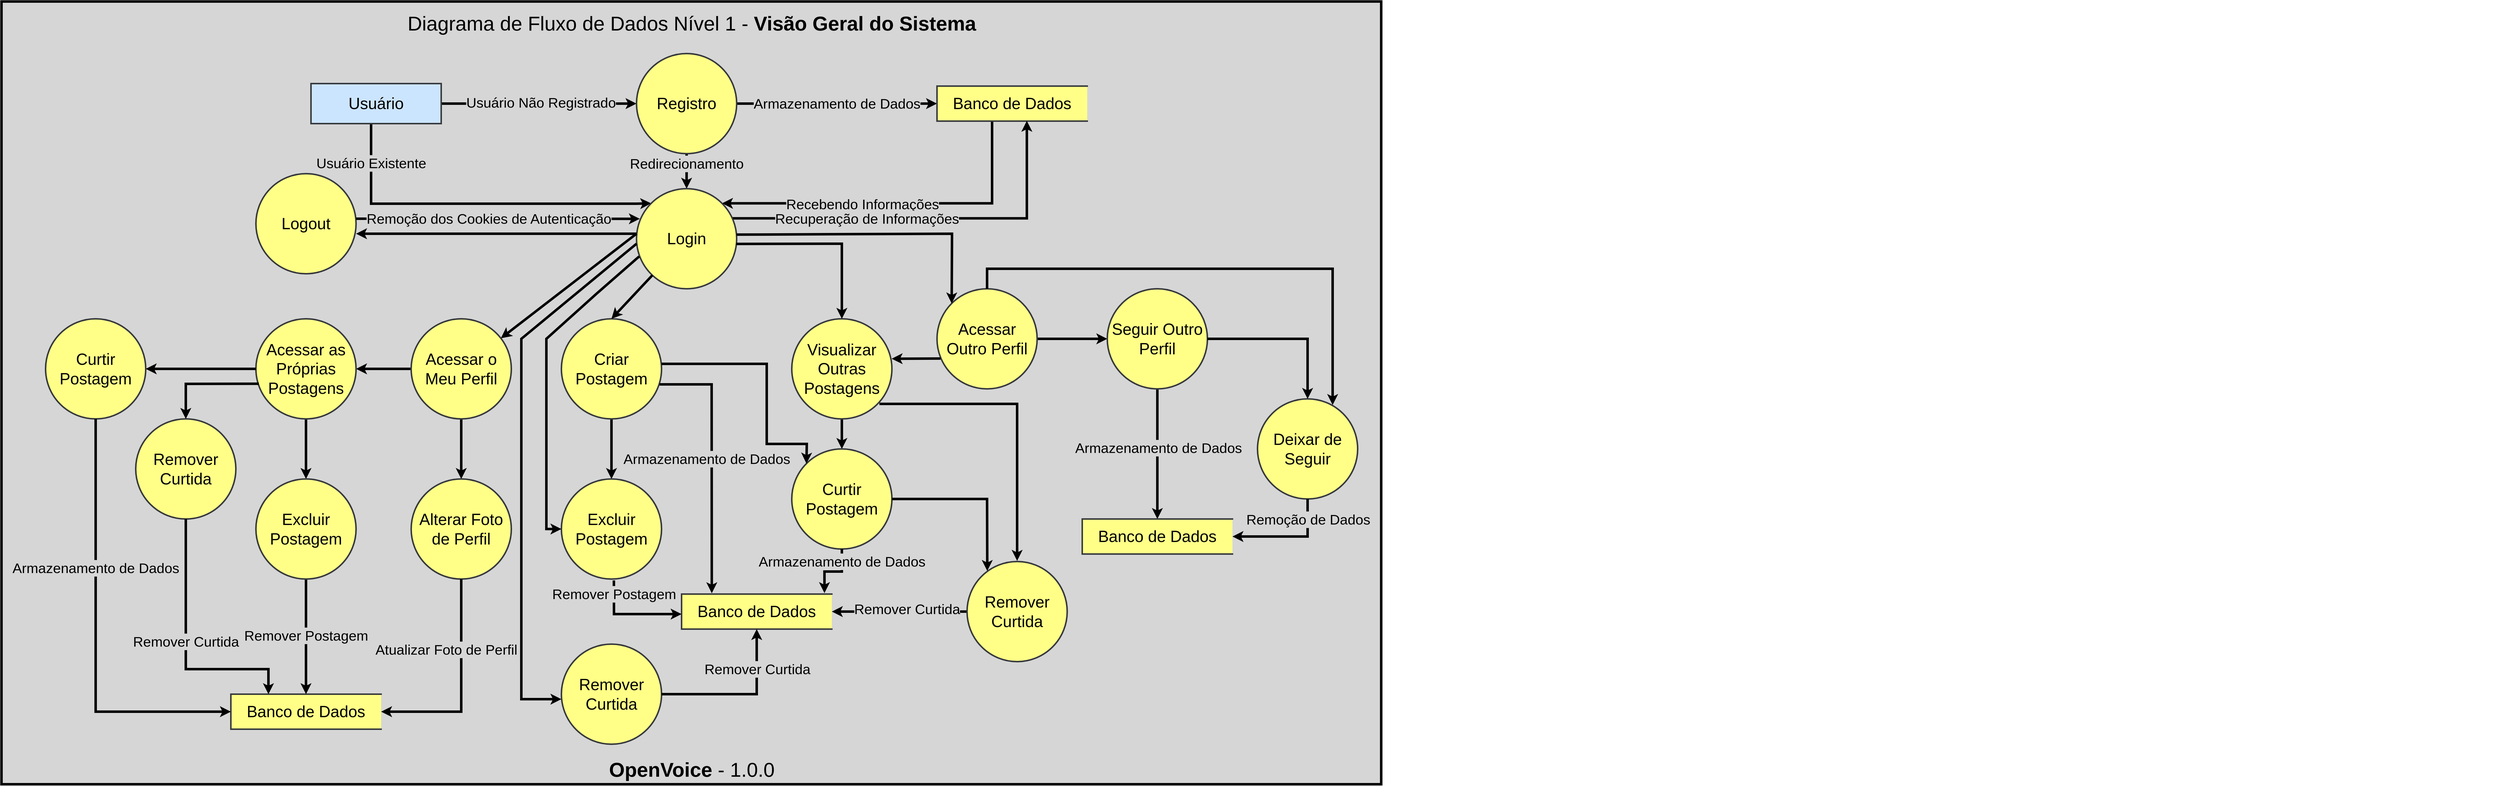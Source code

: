 <mxfile version="24.8.6">
  <diagram name="Page-1" id="aCUoTUS-z-20jltxeiBX">
    <mxGraphModel dx="7520" dy="2530" grid="0" gridSize="10" guides="0" tooltips="1" connect="1" arrows="1" fold="1" page="0" pageScale="1" pageWidth="850" pageHeight="1100" math="0" shadow="0">
      <root>
        <mxCell id="0" />
        <mxCell id="1" parent="0" />
        <mxCell id="vLmUpz1jAhk_XsVfe2ap-39" value="&amp;nbsp;" style="text;whiteSpace=wrap;html=1;" parent="1" vertex="1">
          <mxGeometry x="40" y="10" width="40" height="40" as="geometry" />
        </mxCell>
        <mxCell id="GkCeSSy5X3w6YveUIObA-71" value="&amp;nbsp;" style="text;whiteSpace=wrap;html=1;" parent="1" vertex="1">
          <mxGeometry x="650" y="10" width="40" height="40" as="geometry" />
        </mxCell>
        <mxCell id="jYMbn7naV9_ToD4y-ylr-1" value="" style="group" vertex="1" connectable="0" parent="1">
          <mxGeometry x="-4298" y="-84" width="2755" height="1564" as="geometry" />
        </mxCell>
        <mxCell id="_Yxs-3POZub3MSI0yGSq-4" value="" style="whiteSpace=wrap;html=1;strokeWidth=5;fillColor=#d6d6d6;container=0;" parent="jYMbn7naV9_ToD4y-ylr-1" vertex="1">
          <mxGeometry width="2755" height="1564" as="geometry" />
        </mxCell>
        <mxCell id="GkCeSSy5X3w6YveUIObA-11" style="edgeStyle=orthogonalEdgeStyle;rounded=0;orthogonalLoop=1;jettySize=auto;html=1;entryX=0;entryY=0.5;entryDx=0;entryDy=0;strokeWidth=5;" parent="jYMbn7naV9_ToD4y-ylr-1" source="GkCeSSy5X3w6YveUIObA-8" target="GkCeSSy5X3w6YveUIObA-9" edge="1">
          <mxGeometry relative="1" as="geometry" />
        </mxCell>
        <mxCell id="GkCeSSy5X3w6YveUIObA-12" value="&lt;font style=&quot;font-size: 28px;&quot;&gt;Usuário Não Registrado&lt;br&gt;&lt;/font&gt;" style="edgeLabel;html=1;align=center;verticalAlign=middle;resizable=0;points=[];labelBackgroundColor=#d6d6d6;container=0;" parent="GkCeSSy5X3w6YveUIObA-11" vertex="1" connectable="0">
          <mxGeometry x="0.021" y="2" relative="1" as="geometry">
            <mxPoint as="offset" />
          </mxGeometry>
        </mxCell>
        <mxCell id="GkCeSSy5X3w6YveUIObA-19" style="edgeStyle=orthogonalEdgeStyle;rounded=0;orthogonalLoop=1;jettySize=auto;html=1;entryX=0;entryY=0;entryDx=0;entryDy=0;strokeWidth=5;" parent="jYMbn7naV9_ToD4y-ylr-1" source="GkCeSSy5X3w6YveUIObA-8" target="GkCeSSy5X3w6YveUIObA-16" edge="1">
          <mxGeometry relative="1" as="geometry">
            <mxPoint x="1258" y="464" as="targetPoint" />
            <Array as="points">
              <mxPoint x="738" y="404" />
              <mxPoint x="1268" y="404" />
            </Array>
          </mxGeometry>
        </mxCell>
        <mxCell id="GkCeSSy5X3w6YveUIObA-20" value="&lt;font style=&quot;font-size: 28px;&quot;&gt;Usuário Existente&lt;/font&gt;" style="edgeLabel;html=1;align=center;verticalAlign=middle;resizable=0;points=[];labelBackgroundColor=#d6d6d6;container=0;" parent="GkCeSSy5X3w6YveUIObA-19" vertex="1" connectable="0">
          <mxGeometry x="-0.78" relative="1" as="geometry">
            <mxPoint as="offset" />
          </mxGeometry>
        </mxCell>
        <mxCell id="GkCeSSy5X3w6YveUIObA-8" value="&lt;font style=&quot;font-size: 32px;&quot;&gt;Usuário&lt;/font&gt;" style="html=1;dashed=0;whiteSpace=wrap;strokeWidth=3;fillColor=#cce5ff;strokeColor=#36393d;container=0;" parent="jYMbn7naV9_ToD4y-ylr-1" vertex="1">
          <mxGeometry x="618" y="164" width="260" height="80" as="geometry" />
        </mxCell>
        <mxCell id="GkCeSSy5X3w6YveUIObA-13" style="edgeStyle=orthogonalEdgeStyle;rounded=0;orthogonalLoop=1;jettySize=auto;html=1;entryX=0;entryY=0.5;entryDx=0;entryDy=0;strokeWidth=5;" parent="jYMbn7naV9_ToD4y-ylr-1" source="GkCeSSy5X3w6YveUIObA-9" target="GkCeSSy5X3w6YveUIObA-10" edge="1">
          <mxGeometry relative="1" as="geometry" />
        </mxCell>
        <mxCell id="GkCeSSy5X3w6YveUIObA-14" value="&lt;font style=&quot;font-size: 28px;&quot;&gt;Armazenamento de Dados&lt;/font&gt;" style="edgeLabel;html=1;align=center;verticalAlign=middle;resizable=0;points=[];labelBackgroundColor=#d6d6d6;container=0;" parent="GkCeSSy5X3w6YveUIObA-13" vertex="1" connectable="0">
          <mxGeometry x="-0.002" relative="1" as="geometry">
            <mxPoint as="offset" />
          </mxGeometry>
        </mxCell>
        <mxCell id="GkCeSSy5X3w6YveUIObA-105" style="edgeStyle=orthogonalEdgeStyle;rounded=0;orthogonalLoop=1;jettySize=auto;html=1;entryX=0.5;entryY=0;entryDx=0;entryDy=0;strokeWidth=5;" parent="jYMbn7naV9_ToD4y-ylr-1" source="GkCeSSy5X3w6YveUIObA-9" target="GkCeSSy5X3w6YveUIObA-16" edge="1">
          <mxGeometry relative="1" as="geometry" />
        </mxCell>
        <mxCell id="GkCeSSy5X3w6YveUIObA-106" value="&lt;font style=&quot;font-size: 28px;&quot;&gt;Redirecionamento&lt;/font&gt;" style="edgeLabel;html=1;align=center;verticalAlign=middle;resizable=0;points=[];labelBackgroundColor=#d6d6d6;container=0;" parent="GkCeSSy5X3w6YveUIObA-105" vertex="1" connectable="0">
          <mxGeometry relative="1" as="geometry">
            <mxPoint y="-15" as="offset" />
          </mxGeometry>
        </mxCell>
        <mxCell id="GkCeSSy5X3w6YveUIObA-9" value="&lt;font style=&quot;font-size: 32px;&quot;&gt;Registro&lt;/font&gt;" style="ellipse;whiteSpace=wrap;html=1;aspect=fixed;strokeWidth=3;fillColor=#ffff88;strokeColor=#36393d;container=0;" parent="jYMbn7naV9_ToD4y-ylr-1" vertex="1">
          <mxGeometry x="1268" y="104" width="200" height="200" as="geometry" />
        </mxCell>
        <mxCell id="GkCeSSy5X3w6YveUIObA-23" style="edgeStyle=orthogonalEdgeStyle;rounded=0;orthogonalLoop=1;jettySize=auto;html=1;strokeWidth=5;entryX=1;entryY=0;entryDx=0;entryDy=0;" parent="jYMbn7naV9_ToD4y-ylr-1" source="GkCeSSy5X3w6YveUIObA-10" target="GkCeSSy5X3w6YveUIObA-16" edge="1">
          <mxGeometry relative="1" as="geometry">
            <mxPoint x="1508" y="424" as="targetPoint" />
            <Array as="points">
              <mxPoint x="1978" y="403" />
            </Array>
          </mxGeometry>
        </mxCell>
        <mxCell id="GkCeSSy5X3w6YveUIObA-25" value="&lt;font style=&quot;font-size: 28px;&quot;&gt;Recebendo Informações&lt;/font&gt;" style="edgeLabel;html=1;align=center;verticalAlign=middle;resizable=0;points=[];labelBackgroundColor=#d6d6d6;container=0;" parent="GkCeSSy5X3w6YveUIObA-23" vertex="1" connectable="0">
          <mxGeometry x="0.292" relative="1" as="geometry">
            <mxPoint x="31" y="1" as="offset" />
          </mxGeometry>
        </mxCell>
        <mxCell id="GkCeSSy5X3w6YveUIObA-10" value="&lt;font style=&quot;font-size: 32px;&quot;&gt;Banco de Dados&lt;br&gt;&lt;/font&gt;" style="html=1;dashed=0;whiteSpace=wrap;shape=partialRectangle;right=0;strokeWidth=3;fillColor=#ffff88;strokeColor=#36393d;container=0;" parent="jYMbn7naV9_ToD4y-ylr-1" vertex="1">
          <mxGeometry x="1868" y="169" width="300" height="70" as="geometry" />
        </mxCell>
        <mxCell id="GkCeSSy5X3w6YveUIObA-21" style="edgeStyle=orthogonalEdgeStyle;rounded=0;orthogonalLoop=1;jettySize=auto;html=1;entryX=0.598;entryY=0.991;entryDx=0;entryDy=0;entryPerimeter=0;strokeWidth=5;exitX=0.952;exitY=0.296;exitDx=0;exitDy=0;exitPerimeter=0;" parent="jYMbn7naV9_ToD4y-ylr-1" source="GkCeSSy5X3w6YveUIObA-16" target="GkCeSSy5X3w6YveUIObA-10" edge="1">
          <mxGeometry relative="1" as="geometry">
            <mxPoint x="1938" y="244" as="targetPoint" />
          </mxGeometry>
        </mxCell>
        <mxCell id="GkCeSSy5X3w6YveUIObA-22" value="&lt;font style=&quot;font-size: 28px;&quot;&gt;Recuperação de Informações&lt;br&gt;&lt;/font&gt;" style="edgeLabel;html=1;align=center;verticalAlign=middle;resizable=0;points=[];labelBackgroundColor=#d6d6d6;container=0;" parent="GkCeSSy5X3w6YveUIObA-21" vertex="1" connectable="0">
          <mxGeometry x="-0.402" y="-1" relative="1" as="geometry">
            <mxPoint x="35" as="offset" />
          </mxGeometry>
        </mxCell>
        <mxCell id="GkCeSSy5X3w6YveUIObA-16" value="&lt;font style=&quot;font-size: 32px;&quot;&gt;Login&lt;br&gt;&lt;/font&gt;" style="ellipse;whiteSpace=wrap;html=1;aspect=fixed;strokeWidth=3;fillColor=#ffff88;strokeColor=#36393d;container=0;" parent="jYMbn7naV9_ToD4y-ylr-1" vertex="1">
          <mxGeometry x="1268" y="374" width="200" height="200" as="geometry" />
        </mxCell>
        <mxCell id="GkCeSSy5X3w6YveUIObA-117" style="edgeStyle=orthogonalEdgeStyle;rounded=0;orthogonalLoop=1;jettySize=auto;html=1;strokeWidth=5;" parent="jYMbn7naV9_ToD4y-ylr-1" source="GkCeSSy5X3w6YveUIObA-26" target="GkCeSSy5X3w6YveUIObA-116" edge="1">
          <mxGeometry relative="1" as="geometry" />
        </mxCell>
        <mxCell id="GkCeSSy5X3w6YveUIObA-26" value="&lt;font style=&quot;font-size: 32px;&quot;&gt;Criar Postagem&lt;br&gt;&lt;/font&gt;" style="ellipse;whiteSpace=wrap;html=1;aspect=fixed;strokeWidth=3;fillColor=#ffff88;strokeColor=#36393d;container=0;" parent="jYMbn7naV9_ToD4y-ylr-1" vertex="1">
          <mxGeometry x="1118" y="634" width="200" height="200" as="geometry" />
        </mxCell>
        <mxCell id="GkCeSSy5X3w6YveUIObA-123" style="edgeStyle=orthogonalEdgeStyle;rounded=0;orthogonalLoop=1;jettySize=auto;html=1;entryX=0.5;entryY=0;entryDx=0;entryDy=0;strokeWidth=5;" parent="jYMbn7naV9_ToD4y-ylr-1" source="GkCeSSy5X3w6YveUIObA-27" target="GkCeSSy5X3w6YveUIObA-29" edge="1">
          <mxGeometry relative="1" as="geometry" />
        </mxCell>
        <mxCell id="GkCeSSy5X3w6YveUIObA-27" value="&lt;font style=&quot;font-size: 32px;&quot;&gt;Visualizar Outras Postagens &lt;br&gt;&lt;/font&gt;" style="ellipse;whiteSpace=wrap;html=1;aspect=fixed;strokeWidth=3;fillColor=#ffff88;strokeColor=#36393d;container=0;" parent="jYMbn7naV9_ToD4y-ylr-1" vertex="1">
          <mxGeometry x="1578" y="634" width="200" height="200" as="geometry" />
        </mxCell>
        <mxCell id="GkCeSSy5X3w6YveUIObA-29" value="&lt;font style=&quot;font-size: 32px;&quot;&gt;Curtir Postagem&lt;br&gt;&lt;/font&gt;" style="ellipse;whiteSpace=wrap;html=1;aspect=fixed;strokeWidth=3;fillColor=#ffff88;strokeColor=#36393d;container=0;" parent="jYMbn7naV9_ToD4y-ylr-1" vertex="1">
          <mxGeometry x="1578" y="894" width="200" height="200" as="geometry" />
        </mxCell>
        <mxCell id="GkCeSSy5X3w6YveUIObA-45" style="edgeStyle=orthogonalEdgeStyle;rounded=0;orthogonalLoop=1;jettySize=auto;html=1;entryX=1;entryY=0.5;entryDx=0;entryDy=0;strokeWidth=5;" parent="jYMbn7naV9_ToD4y-ylr-1" source="GkCeSSy5X3w6YveUIObA-30" target="GkCeSSy5X3w6YveUIObA-31" edge="1">
          <mxGeometry relative="1" as="geometry" />
        </mxCell>
        <mxCell id="GkCeSSy5X3w6YveUIObA-46" value="&lt;font style=&quot;font-size: 28px;&quot;&gt;Remover Curtida&lt;br&gt;&lt;/font&gt;" style="edgeLabel;html=1;align=center;verticalAlign=middle;resizable=0;points=[];labelBackgroundColor=#d6d6d6;container=0;" parent="GkCeSSy5X3w6YveUIObA-45" vertex="1" connectable="0">
          <mxGeometry x="-0.013" y="1" relative="1" as="geometry">
            <mxPoint x="13" y="-6" as="offset" />
          </mxGeometry>
        </mxCell>
        <mxCell id="GkCeSSy5X3w6YveUIObA-30" value="&lt;font style=&quot;font-size: 32px;&quot;&gt;Remover Curtida&lt;br&gt;&lt;/font&gt;" style="ellipse;whiteSpace=wrap;html=1;aspect=fixed;strokeWidth=3;fillColor=#ffff88;strokeColor=#36393d;container=0;" parent="jYMbn7naV9_ToD4y-ylr-1" vertex="1">
          <mxGeometry x="1928" y="1119" width="200" height="200" as="geometry" />
        </mxCell>
        <mxCell id="GkCeSSy5X3w6YveUIObA-31" value="&lt;font style=&quot;font-size: 32px;&quot;&gt;Banco de Dados&lt;br&gt;&lt;/font&gt;" style="html=1;dashed=0;whiteSpace=wrap;shape=partialRectangle;right=0;strokeWidth=3;fillColor=#ffff88;strokeColor=#36393d;container=0;" parent="jYMbn7naV9_ToD4y-ylr-1" vertex="1">
          <mxGeometry x="1358" y="1184" width="300" height="70" as="geometry" />
        </mxCell>
        <mxCell id="GkCeSSy5X3w6YveUIObA-37" value="" style="endArrow=classic;html=1;rounded=0;entryX=0.201;entryY=-0.024;entryDx=0;entryDy=0;entryPerimeter=0;exitX=0.98;exitY=0.655;exitDx=0;exitDy=0;exitPerimeter=0;strokeWidth=5;" parent="jYMbn7naV9_ToD4y-ylr-1" source="GkCeSSy5X3w6YveUIObA-26" target="GkCeSSy5X3w6YveUIObA-31" edge="1">
          <mxGeometry width="50" height="50" relative="1" as="geometry">
            <mxPoint x="1258" y="934" as="sourcePoint" />
            <mxPoint x="1308" y="884" as="targetPoint" />
            <Array as="points">
              <mxPoint x="1418" y="765" />
            </Array>
          </mxGeometry>
        </mxCell>
        <mxCell id="GkCeSSy5X3w6YveUIObA-40" value="&lt;font style=&quot;font-size: 28px;&quot;&gt;Armazenamento de Dados&lt;br&gt;&lt;/font&gt;" style="edgeLabel;html=1;align=center;verticalAlign=middle;resizable=0;points=[];labelBackgroundColor=#d6d6d6;container=0;" parent="GkCeSSy5X3w6YveUIObA-37" vertex="1" connectable="0">
          <mxGeometry x="-0.341" y="1" relative="1" as="geometry">
            <mxPoint x="-11" y="81" as="offset" />
          </mxGeometry>
        </mxCell>
        <mxCell id="GkCeSSy5X3w6YveUIObA-42" value="" style="endArrow=none;html=1;rounded=0;entryX=0.997;entryY=0.552;entryDx=0;entryDy=0;exitX=0.5;exitY=0;exitDx=0;exitDy=0;endFill=0;startArrow=classic;startFill=1;strokeWidth=5;entryPerimeter=0;" parent="jYMbn7naV9_ToD4y-ylr-1" source="GkCeSSy5X3w6YveUIObA-27" target="GkCeSSy5X3w6YveUIObA-16" edge="1">
          <mxGeometry width="50" height="50" relative="1" as="geometry">
            <mxPoint x="1528" y="624" as="sourcePoint" />
            <mxPoint x="1578" y="574" as="targetPoint" />
            <Array as="points">
              <mxPoint x="1678" y="484" />
            </Array>
          </mxGeometry>
        </mxCell>
        <mxCell id="GkCeSSy5X3w6YveUIObA-67" style="edgeStyle=orthogonalEdgeStyle;rounded=0;orthogonalLoop=1;jettySize=auto;html=1;entryX=0;entryY=0.5;entryDx=0;entryDy=0;strokeWidth=5;" parent="jYMbn7naV9_ToD4y-ylr-1" source="GkCeSSy5X3w6YveUIObA-56" target="GkCeSSy5X3w6YveUIObA-59" edge="1">
          <mxGeometry relative="1" as="geometry" />
        </mxCell>
        <mxCell id="GkCeSSy5X3w6YveUIObA-56" value="&lt;font style=&quot;font-size: 32px;&quot;&gt;Acessar Outro Perfil&lt;br&gt;&lt;/font&gt;" style="ellipse;whiteSpace=wrap;html=1;aspect=fixed;strokeWidth=3;fillColor=#ffff88;strokeColor=#36393d;container=0;" parent="jYMbn7naV9_ToD4y-ylr-1" vertex="1">
          <mxGeometry x="1868" y="574" width="200" height="200" as="geometry" />
        </mxCell>
        <mxCell id="GkCeSSy5X3w6YveUIObA-57" value="" style="endArrow=none;html=1;rounded=0;startArrow=classic;startFill=1;entryX=0.999;entryY=0.459;entryDx=0;entryDy=0;entryPerimeter=0;exitX=0;exitY=0;exitDx=0;exitDy=0;strokeWidth=5;" parent="jYMbn7naV9_ToD4y-ylr-1" source="GkCeSSy5X3w6YveUIObA-56" target="GkCeSSy5X3w6YveUIObA-16" edge="1">
          <mxGeometry width="50" height="50" relative="1" as="geometry">
            <mxPoint x="1876" y="634" as="sourcePoint" />
            <mxPoint x="1468" y="474" as="targetPoint" />
            <Array as="points">
              <mxPoint x="1898" y="464" />
            </Array>
          </mxGeometry>
        </mxCell>
        <mxCell id="GkCeSSy5X3w6YveUIObA-58" value="" style="endArrow=classic;html=1;rounded=0;exitX=0.035;exitY=0.697;exitDx=0;exitDy=0;entryX=0.997;entryY=0.399;entryDx=0;entryDy=0;entryPerimeter=0;exitPerimeter=0;strokeWidth=5;" parent="jYMbn7naV9_ToD4y-ylr-1" source="GkCeSSy5X3w6YveUIObA-56" target="GkCeSSy5X3w6YveUIObA-27" edge="1">
          <mxGeometry width="50" height="50" relative="1" as="geometry">
            <mxPoint x="1788" y="704" as="sourcePoint" />
            <mxPoint x="1748" y="634" as="targetPoint" />
          </mxGeometry>
        </mxCell>
        <mxCell id="GkCeSSy5X3w6YveUIObA-62" style="edgeStyle=orthogonalEdgeStyle;rounded=0;orthogonalLoop=1;jettySize=auto;html=1;entryX=0.5;entryY=0;entryDx=0;entryDy=0;strokeWidth=5;" parent="jYMbn7naV9_ToD4y-ylr-1" source="GkCeSSy5X3w6YveUIObA-59" target="GkCeSSy5X3w6YveUIObA-61" edge="1">
          <mxGeometry relative="1" as="geometry" />
        </mxCell>
        <mxCell id="GkCeSSy5X3w6YveUIObA-63" value="&lt;font style=&quot;font-size: 28px;&quot;&gt;Armazenamento de Dados&lt;br&gt;&lt;/font&gt;" style="edgeLabel;html=1;align=center;verticalAlign=middle;resizable=0;points=[];labelBackgroundColor=#d6d6d6;container=0;" parent="GkCeSSy5X3w6YveUIObA-62" vertex="1" connectable="0">
          <mxGeometry x="-0.098" y="2" relative="1" as="geometry">
            <mxPoint as="offset" />
          </mxGeometry>
        </mxCell>
        <mxCell id="GkCeSSy5X3w6YveUIObA-59" value="&lt;font style=&quot;font-size: 32px;&quot;&gt;Seguir Outro Perfil&lt;br&gt;&lt;/font&gt;" style="ellipse;whiteSpace=wrap;html=1;aspect=fixed;strokeWidth=3;fillColor=#ffff88;strokeColor=#36393d;container=0;" parent="jYMbn7naV9_ToD4y-ylr-1" vertex="1">
          <mxGeometry x="2208" y="574" width="200" height="200" as="geometry" />
        </mxCell>
        <mxCell id="GkCeSSy5X3w6YveUIObA-60" value="&lt;font style=&quot;font-size: 32px;&quot;&gt;Deixar de Seguir&lt;br&gt;&lt;/font&gt;" style="ellipse;whiteSpace=wrap;html=1;aspect=fixed;strokeWidth=3;fillColor=#ffff88;strokeColor=#36393d;container=0;" parent="jYMbn7naV9_ToD4y-ylr-1" vertex="1">
          <mxGeometry x="2508" y="794" width="200" height="200" as="geometry" />
        </mxCell>
        <mxCell id="GkCeSSy5X3w6YveUIObA-61" value="&lt;font style=&quot;font-size: 32px;&quot;&gt;Banco de Dados&lt;br&gt;&lt;/font&gt;" style="html=1;dashed=0;whiteSpace=wrap;shape=partialRectangle;right=0;strokeWidth=3;fillColor=#ffff88;strokeColor=#36393d;container=0;" parent="jYMbn7naV9_ToD4y-ylr-1" vertex="1">
          <mxGeometry x="2158" y="1034" width="300" height="70" as="geometry" />
        </mxCell>
        <mxCell id="GkCeSSy5X3w6YveUIObA-68" value="" style="endArrow=classic;html=1;rounded=0;exitX=1;exitY=0.5;exitDx=0;exitDy=0;entryX=0.5;entryY=0;entryDx=0;entryDy=0;strokeWidth=5;" parent="jYMbn7naV9_ToD4y-ylr-1" source="GkCeSSy5X3w6YveUIObA-59" target="GkCeSSy5X3w6YveUIObA-60" edge="1">
          <mxGeometry width="50" height="50" relative="1" as="geometry">
            <mxPoint x="2558" y="694" as="sourcePoint" />
            <mxPoint x="2608" y="644" as="targetPoint" />
            <Array as="points">
              <mxPoint x="2608" y="674" />
            </Array>
          </mxGeometry>
        </mxCell>
        <mxCell id="GkCeSSy5X3w6YveUIObA-69" value="" style="endArrow=classic;html=1;rounded=0;entryX=1;entryY=0.5;entryDx=0;entryDy=0;exitX=0.5;exitY=1;exitDx=0;exitDy=0;strokeWidth=5;" parent="jYMbn7naV9_ToD4y-ylr-1" source="GkCeSSy5X3w6YveUIObA-60" target="GkCeSSy5X3w6YveUIObA-61" edge="1">
          <mxGeometry width="50" height="50" relative="1" as="geometry">
            <mxPoint x="2568" y="1094" as="sourcePoint" />
            <mxPoint x="2618" y="1044" as="targetPoint" />
            <Array as="points">
              <mxPoint x="2608" y="1069" />
            </Array>
          </mxGeometry>
        </mxCell>
        <mxCell id="GkCeSSy5X3w6YveUIObA-70" value="&lt;font style=&quot;font-size: 28px;&quot;&gt;Remoção de Dados&lt;br&gt;&lt;/font&gt;" style="edgeLabel;html=1;align=center;verticalAlign=middle;resizable=0;points=[];labelBackgroundColor=#d6d6d6;container=0;" parent="GkCeSSy5X3w6YveUIObA-69" vertex="1" connectable="0">
          <mxGeometry x="-0.636" y="1" relative="1" as="geometry">
            <mxPoint as="offset" />
          </mxGeometry>
        </mxCell>
        <mxCell id="GkCeSSy5X3w6YveUIObA-80" style="edgeStyle=orthogonalEdgeStyle;rounded=0;orthogonalLoop=1;jettySize=auto;html=1;entryX=0.5;entryY=0;entryDx=0;entryDy=0;strokeWidth=5;" parent="jYMbn7naV9_ToD4y-ylr-1" source="GkCeSSy5X3w6YveUIObA-72" target="GkCeSSy5X3w6YveUIObA-75" edge="1">
          <mxGeometry relative="1" as="geometry" />
        </mxCell>
        <mxCell id="GkCeSSy5X3w6YveUIObA-84" style="edgeStyle=orthogonalEdgeStyle;rounded=0;orthogonalLoop=1;jettySize=auto;html=1;entryX=1;entryY=0.5;entryDx=0;entryDy=0;strokeWidth=5;" parent="jYMbn7naV9_ToD4y-ylr-1" source="GkCeSSy5X3w6YveUIObA-72" target="GkCeSSy5X3w6YveUIObA-73" edge="1">
          <mxGeometry relative="1" as="geometry" />
        </mxCell>
        <mxCell id="GkCeSSy5X3w6YveUIObA-72" value="&lt;font style=&quot;font-size: 32px;&quot;&gt;Acessar o Meu Perfil&lt;/font&gt;" style="ellipse;whiteSpace=wrap;html=1;aspect=fixed;strokeWidth=3;fillColor=#ffff88;strokeColor=#36393d;container=0;" parent="jYMbn7naV9_ToD4y-ylr-1" vertex="1">
          <mxGeometry x="818" y="634" width="200" height="200" as="geometry" />
        </mxCell>
        <mxCell id="GkCeSSy5X3w6YveUIObA-89" style="edgeStyle=orthogonalEdgeStyle;rounded=0;orthogonalLoop=1;jettySize=auto;html=1;entryX=0.5;entryY=0;entryDx=0;entryDy=0;strokeWidth=5;" parent="jYMbn7naV9_ToD4y-ylr-1" source="GkCeSSy5X3w6YveUIObA-73" target="GkCeSSy5X3w6YveUIObA-88" edge="1">
          <mxGeometry relative="1" as="geometry" />
        </mxCell>
        <mxCell id="GkCeSSy5X3w6YveUIObA-73" value="&lt;font style=&quot;font-size: 32px;&quot;&gt;Acessar&lt;/font&gt;&lt;font style=&quot;font-size: 32px;&quot;&gt; as Próprias Postagens&lt;br&gt;&lt;/font&gt;" style="ellipse;whiteSpace=wrap;html=1;aspect=fixed;strokeWidth=3;fillColor=#ffff88;strokeColor=#36393d;container=0;" parent="jYMbn7naV9_ToD4y-ylr-1" vertex="1">
          <mxGeometry x="508" y="634" width="200" height="200" as="geometry" />
        </mxCell>
        <mxCell id="GkCeSSy5X3w6YveUIObA-74" value="&lt;font style=&quot;font-size: 32px;&quot;&gt;Banco de Dados&lt;br&gt;&lt;/font&gt;" style="html=1;dashed=0;whiteSpace=wrap;shape=partialRectangle;right=0;strokeWidth=3;fillColor=#ffff88;strokeColor=#36393d;container=0;" parent="jYMbn7naV9_ToD4y-ylr-1" vertex="1">
          <mxGeometry x="458" y="1384" width="300" height="70" as="geometry" />
        </mxCell>
        <mxCell id="GkCeSSy5X3w6YveUIObA-75" value="&lt;font style=&quot;font-size: 32px;&quot;&gt;Alterar Foto de Perfil&lt;br&gt;&lt;/font&gt;" style="ellipse;whiteSpace=wrap;html=1;aspect=fixed;strokeWidth=3;fillColor=#ffff88;strokeColor=#36393d;container=0;" parent="jYMbn7naV9_ToD4y-ylr-1" vertex="1">
          <mxGeometry x="818" y="954" width="200" height="200" as="geometry" />
        </mxCell>
        <mxCell id="GkCeSSy5X3w6YveUIObA-76" value="&lt;font style=&quot;font-size: 32px;&quot;&gt;Curtir Postagem&lt;br&gt;&lt;/font&gt;" style="ellipse;whiteSpace=wrap;html=1;aspect=fixed;strokeWidth=3;fillColor=#ffff88;strokeColor=#36393d;container=0;" parent="jYMbn7naV9_ToD4y-ylr-1" vertex="1">
          <mxGeometry x="88" y="634" width="200" height="200" as="geometry" />
        </mxCell>
        <mxCell id="GkCeSSy5X3w6YveUIObA-77" value="&lt;font style=&quot;font-size: 32px;&quot;&gt;Remover Curtida&lt;br&gt;&lt;/font&gt;" style="ellipse;whiteSpace=wrap;html=1;aspect=fixed;strokeWidth=3;fillColor=#ffff88;strokeColor=#36393d;container=0;" parent="jYMbn7naV9_ToD4y-ylr-1" vertex="1">
          <mxGeometry x="268" y="834" width="200" height="200" as="geometry" />
        </mxCell>
        <mxCell id="GkCeSSy5X3w6YveUIObA-78" value="" style="endArrow=classic;html=1;rounded=0;strokeWidth=5;" parent="jYMbn7naV9_ToD4y-ylr-1" target="GkCeSSy5X3w6YveUIObA-72" edge="1">
          <mxGeometry width="50" height="50" relative="1" as="geometry">
            <mxPoint x="1268" y="464" as="sourcePoint" />
            <mxPoint x="1108" y="564" as="targetPoint" />
          </mxGeometry>
        </mxCell>
        <mxCell id="GkCeSSy5X3w6YveUIObA-90" style="edgeStyle=orthogonalEdgeStyle;rounded=0;orthogonalLoop=1;jettySize=auto;html=1;entryX=0.5;entryY=0;entryDx=0;entryDy=0;strokeWidth=5;" parent="jYMbn7naV9_ToD4y-ylr-1" source="GkCeSSy5X3w6YveUIObA-88" target="GkCeSSy5X3w6YveUIObA-74" edge="1">
          <mxGeometry relative="1" as="geometry" />
        </mxCell>
        <mxCell id="GkCeSSy5X3w6YveUIObA-91" value="&lt;font style=&quot;font-size: 28px;&quot;&gt;Remover Postagem&lt;/font&gt;" style="edgeLabel;html=1;align=center;verticalAlign=middle;resizable=0;points=[];labelBackgroundColor=#d6d6d6;container=0;" parent="GkCeSSy5X3w6YveUIObA-90" vertex="1" connectable="0">
          <mxGeometry x="-0.02" y="-2" relative="1" as="geometry">
            <mxPoint x="2" as="offset" />
          </mxGeometry>
        </mxCell>
        <mxCell id="GkCeSSy5X3w6YveUIObA-88" value="&lt;font style=&quot;font-size: 32px;&quot;&gt;Excluir Postagem&lt;br&gt;&lt;/font&gt;" style="ellipse;whiteSpace=wrap;html=1;aspect=fixed;strokeWidth=3;fillColor=#ffff88;strokeColor=#36393d;container=0;" parent="jYMbn7naV9_ToD4y-ylr-1" vertex="1">
          <mxGeometry x="508" y="954" width="200" height="200" as="geometry" />
        </mxCell>
        <mxCell id="GkCeSSy5X3w6YveUIObA-93" value="" style="endArrow=none;html=1;rounded=0;entryX=0.5;entryY=1;entryDx=0;entryDy=0;exitX=1;exitY=0.5;exitDx=0;exitDy=0;startArrow=classic;startFill=1;strokeWidth=5;" parent="jYMbn7naV9_ToD4y-ylr-1" source="GkCeSSy5X3w6YveUIObA-74" target="GkCeSSy5X3w6YveUIObA-75" edge="1">
          <mxGeometry width="50" height="50" relative="1" as="geometry">
            <mxPoint x="838" y="1424" as="sourcePoint" />
            <mxPoint x="888" y="1374" as="targetPoint" />
            <Array as="points">
              <mxPoint x="918" y="1419" />
            </Array>
          </mxGeometry>
        </mxCell>
        <mxCell id="GkCeSSy5X3w6YveUIObA-94" value="&lt;font style=&quot;font-size: 28px;&quot;&gt;Atualizar Foto de Perfil&lt;br&gt;&lt;/font&gt;" style="edgeLabel;html=1;align=center;verticalAlign=middle;resizable=0;points=[];labelBackgroundColor=#d6d6d6;container=0;" parent="GkCeSSy5X3w6YveUIObA-93" vertex="1" connectable="0">
          <mxGeometry x="0.401" y="-1" relative="1" as="geometry">
            <mxPoint x="-31" y="13" as="offset" />
          </mxGeometry>
        </mxCell>
        <mxCell id="GkCeSSy5X3w6YveUIObA-95" value="" style="endArrow=none;html=1;rounded=0;endFill=0;startArrow=classic;startFill=1;strokeWidth=5;" parent="jYMbn7naV9_ToD4y-ylr-1" source="GkCeSSy5X3w6YveUIObA-76" target="GkCeSSy5X3w6YveUIObA-73" edge="1">
          <mxGeometry width="50" height="50" relative="1" as="geometry">
            <mxPoint x="398" y="844" as="sourcePoint" />
            <mxPoint x="448" y="794" as="targetPoint" />
          </mxGeometry>
        </mxCell>
        <mxCell id="GkCeSSy5X3w6YveUIObA-101" value="&lt;font style=&quot;font-size: 32px;&quot;&gt;Logout&lt;/font&gt;" style="ellipse;whiteSpace=wrap;html=1;aspect=fixed;strokeWidth=3;fillColor=#ffff88;strokeColor=#36393d;container=0;" parent="jYMbn7naV9_ToD4y-ylr-1" vertex="1">
          <mxGeometry x="508" y="344" width="200" height="200" as="geometry" />
        </mxCell>
        <mxCell id="GkCeSSy5X3w6YveUIObA-102" value="" style="endArrow=classic;html=1;rounded=0;entryX=1;entryY=0.6;entryDx=0;entryDy=0;entryPerimeter=0;strokeWidth=5;" parent="jYMbn7naV9_ToD4y-ylr-1" target="GkCeSSy5X3w6YveUIObA-101" edge="1">
          <mxGeometry width="50" height="50" relative="1" as="geometry">
            <mxPoint x="1268" y="464" as="sourcePoint" />
            <mxPoint x="828" y="474" as="targetPoint" />
          </mxGeometry>
        </mxCell>
        <mxCell id="GkCeSSy5X3w6YveUIObA-103" value="" style="endArrow=classic;html=1;rounded=0;exitX=1;exitY=0.45;exitDx=0;exitDy=0;exitPerimeter=0;entryX=0.033;entryY=0.301;entryDx=0;entryDy=0;entryPerimeter=0;strokeWidth=5;" parent="jYMbn7naV9_ToD4y-ylr-1" source="GkCeSSy5X3w6YveUIObA-101" target="GkCeSSy5X3w6YveUIObA-16" edge="1">
          <mxGeometry width="50" height="50" relative="1" as="geometry">
            <mxPoint x="738" y="434" as="sourcePoint" />
            <mxPoint x="1258" y="434" as="targetPoint" />
          </mxGeometry>
        </mxCell>
        <mxCell id="GkCeSSy5X3w6YveUIObA-104" value="&lt;font style=&quot;font-size: 28px;&quot;&gt;Remoção dos Cookies de Autenticação&lt;font style=&quot;font-size: 28px;&quot;&gt;&lt;br&gt;&lt;/font&gt;&lt;/font&gt;" style="edgeLabel;html=1;align=center;verticalAlign=middle;resizable=0;points=[];labelBackgroundColor=#d6d6d6;container=0;" parent="GkCeSSy5X3w6YveUIObA-103" vertex="1" connectable="0">
          <mxGeometry x="-0.064" relative="1" as="geometry">
            <mxPoint as="offset" />
          </mxGeometry>
        </mxCell>
        <mxCell id="GkCeSSy5X3w6YveUIObA-109" value="" style="endArrow=classic;html=1;rounded=0;entryX=0.5;entryY=0;entryDx=0;entryDy=0;exitX=0.029;exitY=0.649;exitDx=0;exitDy=0;exitPerimeter=0;strokeWidth=5;" parent="jYMbn7naV9_ToD4y-ylr-1" source="GkCeSSy5X3w6YveUIObA-73" target="GkCeSSy5X3w6YveUIObA-77" edge="1">
          <mxGeometry width="50" height="50" relative="1" as="geometry">
            <mxPoint x="498" y="834" as="sourcePoint" />
            <mxPoint x="508" y="804" as="targetPoint" />
            <Array as="points">
              <mxPoint x="368" y="764" />
            </Array>
          </mxGeometry>
        </mxCell>
        <mxCell id="GkCeSSy5X3w6YveUIObA-110" value="" style="endArrow=none;html=1;rounded=0;entryX=0.5;entryY=1;entryDx=0;entryDy=0;exitX=0;exitY=0.5;exitDx=0;exitDy=0;endFill=0;startArrow=classic;startFill=1;strokeWidth=5;" parent="jYMbn7naV9_ToD4y-ylr-1" source="GkCeSSy5X3w6YveUIObA-74" target="GkCeSSy5X3w6YveUIObA-76" edge="1">
          <mxGeometry width="50" height="50" relative="1" as="geometry">
            <mxPoint x="188" y="1404" as="sourcePoint" />
            <mxPoint x="208" y="944" as="targetPoint" />
            <Array as="points">
              <mxPoint x="188" y="1419" />
            </Array>
          </mxGeometry>
        </mxCell>
        <mxCell id="GkCeSSy5X3w6YveUIObA-111" value="&lt;font style=&quot;font-size: 28px;&quot;&gt;Armazenamento de Dados&lt;br&gt;&lt;/font&gt;" style="edgeLabel;html=1;align=center;verticalAlign=middle;resizable=0;points=[];labelBackgroundColor=#d6d6d6;container=0;" parent="GkCeSSy5X3w6YveUIObA-110" vertex="1" connectable="0">
          <mxGeometry x="0.301" relative="1" as="geometry">
            <mxPoint y="-1" as="offset" />
          </mxGeometry>
        </mxCell>
        <mxCell id="GkCeSSy5X3w6YveUIObA-112" value="" style="endArrow=none;html=1;rounded=0;entryX=0.5;entryY=1;entryDx=0;entryDy=0;exitX=0.25;exitY=0;exitDx=0;exitDy=0;endFill=0;startArrow=classic;startFill=1;strokeWidth=5;" parent="jYMbn7naV9_ToD4y-ylr-1" source="GkCeSSy5X3w6YveUIObA-74" target="GkCeSSy5X3w6YveUIObA-77" edge="1">
          <mxGeometry width="50" height="50" relative="1" as="geometry">
            <mxPoint x="398" y="1144" as="sourcePoint" />
            <mxPoint x="448" y="1094" as="targetPoint" />
            <Array as="points">
              <mxPoint x="533" y="1334" />
              <mxPoint x="368" y="1334" />
            </Array>
          </mxGeometry>
        </mxCell>
        <mxCell id="GkCeSSy5X3w6YveUIObA-113" value="&lt;font style=&quot;font-size: 28px;&quot;&gt;Remover Curtida&lt;font style=&quot;font-size: 28px;&quot;&gt;&lt;br&gt;&lt;/font&gt;&lt;/font&gt;" style="edgeLabel;html=1;align=center;verticalAlign=middle;resizable=0;points=[];labelBackgroundColor=#d6d6d6;container=0;" parent="GkCeSSy5X3w6YveUIObA-112" vertex="1" connectable="0">
          <mxGeometry x="0.052" relative="1" as="geometry">
            <mxPoint y="1" as="offset" />
          </mxGeometry>
        </mxCell>
        <mxCell id="GkCeSSy5X3w6YveUIObA-115" value="" style="endArrow=classic;html=1;rounded=0;entryX=0.5;entryY=0;entryDx=0;entryDy=0;strokeWidth=5;" parent="jYMbn7naV9_ToD4y-ylr-1" source="GkCeSSy5X3w6YveUIObA-16" target="GkCeSSy5X3w6YveUIObA-26" edge="1">
          <mxGeometry width="50" height="50" relative="1" as="geometry">
            <mxPoint x="1378" y="624" as="sourcePoint" />
            <mxPoint x="1428" y="574" as="targetPoint" />
          </mxGeometry>
        </mxCell>
        <mxCell id="GkCeSSy5X3w6YveUIObA-116" value="&lt;font style=&quot;font-size: 32px;&quot;&gt;Excluir Postagem&lt;br&gt;&lt;/font&gt;" style="ellipse;whiteSpace=wrap;html=1;aspect=fixed;strokeWidth=3;fillColor=#ffff88;strokeColor=#36393d;container=0;" parent="jYMbn7naV9_ToD4y-ylr-1" vertex="1">
          <mxGeometry x="1118" y="954" width="200" height="200" as="geometry" />
        </mxCell>
        <mxCell id="GkCeSSy5X3w6YveUIObA-119" value="" style="endArrow=classic;html=1;rounded=0;entryX=0;entryY=0.571;entryDx=0;entryDy=0;entryPerimeter=0;exitX=0.524;exitY=1.014;exitDx=0;exitDy=0;exitPerimeter=0;strokeWidth=5;" parent="jYMbn7naV9_ToD4y-ylr-1" source="GkCeSSy5X3w6YveUIObA-116" target="GkCeSSy5X3w6YveUIObA-31" edge="1">
          <mxGeometry width="50" height="50" relative="1" as="geometry">
            <mxPoint x="1178" y="1224" as="sourcePoint" />
            <mxPoint x="1228" y="1174" as="targetPoint" />
            <Array as="points">
              <mxPoint x="1223" y="1224" />
            </Array>
          </mxGeometry>
        </mxCell>
        <mxCell id="GkCeSSy5X3w6YveUIObA-120" value="&lt;font style=&quot;font-size: 28px;&quot;&gt;Remover Postagem&lt;br&gt;&lt;/font&gt;" style="edgeLabel;html=1;align=center;verticalAlign=middle;resizable=0;points=[];labelBackgroundColor=#d6d6d6;container=0;" parent="GkCeSSy5X3w6YveUIObA-119" vertex="1" connectable="0">
          <mxGeometry x="-0.626" relative="1" as="geometry">
            <mxPoint y="-11" as="offset" />
          </mxGeometry>
        </mxCell>
        <mxCell id="GkCeSSy5X3w6YveUIObA-122" value="" style="endArrow=classic;html=1;rounded=0;exitX=1;exitY=0.45;exitDx=0;exitDy=0;exitPerimeter=0;entryX=0;entryY=0;entryDx=0;entryDy=0;strokeWidth=5;" parent="jYMbn7naV9_ToD4y-ylr-1" source="GkCeSSy5X3w6YveUIObA-26" target="GkCeSSy5X3w6YveUIObA-29" edge="1">
          <mxGeometry width="50" height="50" relative="1" as="geometry">
            <mxPoint x="1388" y="774" as="sourcePoint" />
            <mxPoint x="1438" y="724" as="targetPoint" />
            <Array as="points">
              <mxPoint x="1528" y="724" />
              <mxPoint x="1528" y="884" />
              <mxPoint x="1608" y="884" />
            </Array>
          </mxGeometry>
        </mxCell>
        <mxCell id="GkCeSSy5X3w6YveUIObA-124" style="edgeStyle=orthogonalEdgeStyle;rounded=0;orthogonalLoop=1;jettySize=auto;html=1;entryX=0.951;entryY=-0.028;entryDx=0;entryDy=0;entryPerimeter=0;strokeWidth=5;exitX=0.5;exitY=1;exitDx=0;exitDy=0;" parent="jYMbn7naV9_ToD4y-ylr-1" source="GkCeSSy5X3w6YveUIObA-29" target="GkCeSSy5X3w6YveUIObA-31" edge="1">
          <mxGeometry relative="1" as="geometry" />
        </mxCell>
        <mxCell id="GkCeSSy5X3w6YveUIObA-125" value="&lt;font style=&quot;font-size: 28px;&quot;&gt;Armazenamento de Dados&lt;br&gt;&lt;/font&gt;" style="edgeLabel;html=1;align=center;verticalAlign=middle;resizable=0;points=[];labelBackgroundColor=#d6d6d6;container=0;" parent="GkCeSSy5X3w6YveUIObA-124" vertex="1" connectable="0">
          <mxGeometry x="-0.097" y="1" relative="1" as="geometry">
            <mxPoint x="10" y="-21" as="offset" />
          </mxGeometry>
        </mxCell>
        <mxCell id="GkCeSSy5X3w6YveUIObA-126" value="" style="endArrow=classic;html=1;rounded=0;entryX=0.202;entryY=0.094;entryDx=0;entryDy=0;entryPerimeter=0;strokeWidth=5;" parent="jYMbn7naV9_ToD4y-ylr-1" source="GkCeSSy5X3w6YveUIObA-29" target="GkCeSSy5X3w6YveUIObA-30" edge="1">
          <mxGeometry width="50" height="50" relative="1" as="geometry">
            <mxPoint x="1778" y="1094" as="sourcePoint" />
            <mxPoint x="1828" y="1044" as="targetPoint" />
            <Array as="points">
              <mxPoint x="1968" y="994" />
            </Array>
          </mxGeometry>
        </mxCell>
        <mxCell id="GkCeSSy5X3w6YveUIObA-128" value="" style="endArrow=classic;html=1;rounded=0;exitX=0.875;exitY=0.85;exitDx=0;exitDy=0;exitPerimeter=0;entryX=0.5;entryY=-0.007;entryDx=0;entryDy=0;entryPerimeter=0;strokeWidth=5;" parent="jYMbn7naV9_ToD4y-ylr-1" source="GkCeSSy5X3w6YveUIObA-27" target="GkCeSSy5X3w6YveUIObA-30" edge="1">
          <mxGeometry width="50" height="50" relative="1" as="geometry">
            <mxPoint x="1928" y="964" as="sourcePoint" />
            <mxPoint x="1968" y="1114" as="targetPoint" />
            <Array as="points">
              <mxPoint x="2028" y="804" />
            </Array>
          </mxGeometry>
        </mxCell>
        <mxCell id="GkCeSSy5X3w6YveUIObA-133" value="" style="endArrow=none;html=1;rounded=0;exitX=0;exitY=0.5;exitDx=0;exitDy=0;startArrow=classic;startFill=1;entryX=0.027;entryY=0.677;entryDx=0;entryDy=0;entryPerimeter=0;strokeWidth=5;" parent="jYMbn7naV9_ToD4y-ylr-1" source="GkCeSSy5X3w6YveUIObA-116" target="GkCeSSy5X3w6YveUIObA-16" edge="1">
          <mxGeometry width="50" height="50" relative="1" as="geometry">
            <mxPoint x="1068" y="1084" as="sourcePoint" />
            <mxPoint x="1258" y="514" as="targetPoint" />
            <Array as="points">
              <mxPoint x="1088" y="1054" />
              <mxPoint x="1088" y="674" />
              <mxPoint x="1188" y="584" />
              <mxPoint x="1268" y="514" />
            </Array>
          </mxGeometry>
        </mxCell>
        <mxCell id="GkCeSSy5X3w6YveUIObA-135" value="&lt;font style=&quot;font-size: 32px;&quot;&gt;Remover Curtida&lt;br&gt;&lt;/font&gt;" style="ellipse;whiteSpace=wrap;html=1;aspect=fixed;strokeWidth=3;fillColor=#ffff88;strokeColor=#36393d;container=0;" parent="jYMbn7naV9_ToD4y-ylr-1" vertex="1">
          <mxGeometry x="1118" y="1284" width="200" height="200" as="geometry" />
        </mxCell>
        <mxCell id="GkCeSSy5X3w6YveUIObA-138" value="" style="endArrow=none;html=1;rounded=0;entryX=0;entryY=0.55;entryDx=0;entryDy=0;entryPerimeter=0;exitX=0;exitY=0.55;exitDx=0;exitDy=0;exitPerimeter=0;startArrow=classic;startFill=1;strokeWidth=5;" parent="jYMbn7naV9_ToD4y-ylr-1" source="GkCeSSy5X3w6YveUIObA-135" target="GkCeSSy5X3w6YveUIObA-16" edge="1">
          <mxGeometry width="50" height="50" relative="1" as="geometry">
            <mxPoint x="1038" y="1394.476" as="sourcePoint" />
            <mxPoint x="1168" y="584" as="targetPoint" />
            <Array as="points">
              <mxPoint x="1038" y="1394" />
              <mxPoint x="1038" y="674" />
            </Array>
          </mxGeometry>
        </mxCell>
        <mxCell id="GkCeSSy5X3w6YveUIObA-139" value="" style="endArrow=classic;html=1;rounded=0;exitX=1;exitY=0.5;exitDx=0;exitDy=0;entryX=0.5;entryY=1;entryDx=0;entryDy=0;strokeWidth=5;" parent="jYMbn7naV9_ToD4y-ylr-1" source="GkCeSSy5X3w6YveUIObA-135" target="GkCeSSy5X3w6YveUIObA-31" edge="1">
          <mxGeometry width="50" height="50" relative="1" as="geometry">
            <mxPoint x="1358" y="1384" as="sourcePoint" />
            <mxPoint x="1408" y="1334" as="targetPoint" />
            <Array as="points">
              <mxPoint x="1508" y="1384" />
            </Array>
          </mxGeometry>
        </mxCell>
        <mxCell id="GkCeSSy5X3w6YveUIObA-140" value="&lt;font style=&quot;font-size: 28px;&quot;&gt;Remover Curtida&lt;br&gt;&lt;/font&gt;" style="edgeLabel;html=1;align=center;verticalAlign=middle;resizable=0;points=[];labelBackgroundColor=#d6d6d6;container=0;" parent="GkCeSSy5X3w6YveUIObA-139" vertex="1" connectable="0">
          <mxGeometry x="-0.204" y="1" relative="1" as="geometry">
            <mxPoint x="63" y="-49" as="offset" />
          </mxGeometry>
        </mxCell>
        <mxCell id="GkCeSSy5X3w6YveUIObA-141" value="" style="endArrow=classic;html=1;rounded=0;exitX=0.5;exitY=0;exitDx=0;exitDy=0;entryX=0.75;entryY=0.061;entryDx=0;entryDy=0;entryPerimeter=0;endFill=1;strokeWidth=5;" parent="jYMbn7naV9_ToD4y-ylr-1" source="GkCeSSy5X3w6YveUIObA-56" target="GkCeSSy5X3w6YveUIObA-60" edge="1">
          <mxGeometry width="50" height="50" relative="1" as="geometry">
            <mxPoint x="2078" y="554" as="sourcePoint" />
            <mxPoint x="2658" y="754" as="targetPoint" />
            <Array as="points">
              <mxPoint x="1968" y="534" />
              <mxPoint x="2658" y="534" />
            </Array>
          </mxGeometry>
        </mxCell>
        <mxCell id="_Yxs-3POZub3MSI0yGSq-2" value="&lt;font style=&quot;font-size: 40px;&quot;&gt;&lt;span style=&quot;font-weight: normal;&quot;&gt;Diagrama de Fluxo de Dados Nível 1 -&lt;/span&gt; &lt;b&gt;Visão Geral do Sistema&lt;br&gt;&lt;/b&gt;&lt;/font&gt;" style="text;html=1;align=center;verticalAlign=middle;resizable=0;points=[];autosize=1;strokeColor=none;fillColor=none;fontStyle=1;container=0;" parent="jYMbn7naV9_ToD4y-ylr-1" vertex="1">
          <mxGeometry x="802.5" y="13" width="1150" height="60" as="geometry" />
        </mxCell>
        <mxCell id="_Yxs-3POZub3MSI0yGSq-3" value="&lt;font size=&quot;1&quot;&gt;&lt;b&gt;&lt;font style=&quot;font-size: 40px;&quot;&gt;OpenVoice &lt;/font&gt;&lt;/b&gt;&lt;font style=&quot;font-size: 40px;&quot;&gt;- 1.0.0&lt;/font&gt;&lt;b&gt;&lt;font style=&quot;font-size: 40px;&quot;&gt;&lt;br&gt;&lt;/font&gt;&lt;/b&gt;&lt;/font&gt;" style="text;html=1;align=center;verticalAlign=middle;resizable=0;points=[];autosize=1;strokeColor=none;fillColor=none;container=0;" parent="jYMbn7naV9_ToD4y-ylr-1" vertex="1">
          <mxGeometry x="1202.5" y="1504" width="350" height="60" as="geometry" />
        </mxCell>
      </root>
    </mxGraphModel>
  </diagram>
</mxfile>

